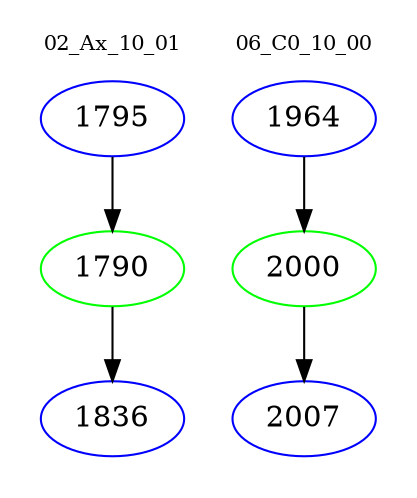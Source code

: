 digraph{
subgraph cluster_0 {
color = white
label = "02_Ax_10_01";
fontsize=10;
T0_1795 [label="1795", color="blue"]
T0_1795 -> T0_1790 [color="black"]
T0_1790 [label="1790", color="green"]
T0_1790 -> T0_1836 [color="black"]
T0_1836 [label="1836", color="blue"]
}
subgraph cluster_1 {
color = white
label = "06_C0_10_00";
fontsize=10;
T1_1964 [label="1964", color="blue"]
T1_1964 -> T1_2000 [color="black"]
T1_2000 [label="2000", color="green"]
T1_2000 -> T1_2007 [color="black"]
T1_2007 [label="2007", color="blue"]
}
}
